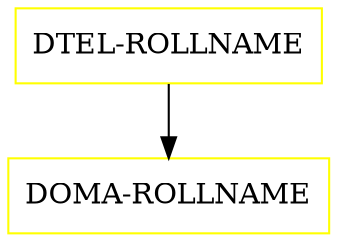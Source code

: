 digraph G {
  "DTEL-ROLLNAME" [shape=box,color=yellow];
  "DOMA-ROLLNAME" [shape=box,color=yellow,URL="./DOMA_ROLLNAME.html"];
  "DTEL-ROLLNAME" -> "DOMA-ROLLNAME";
}
